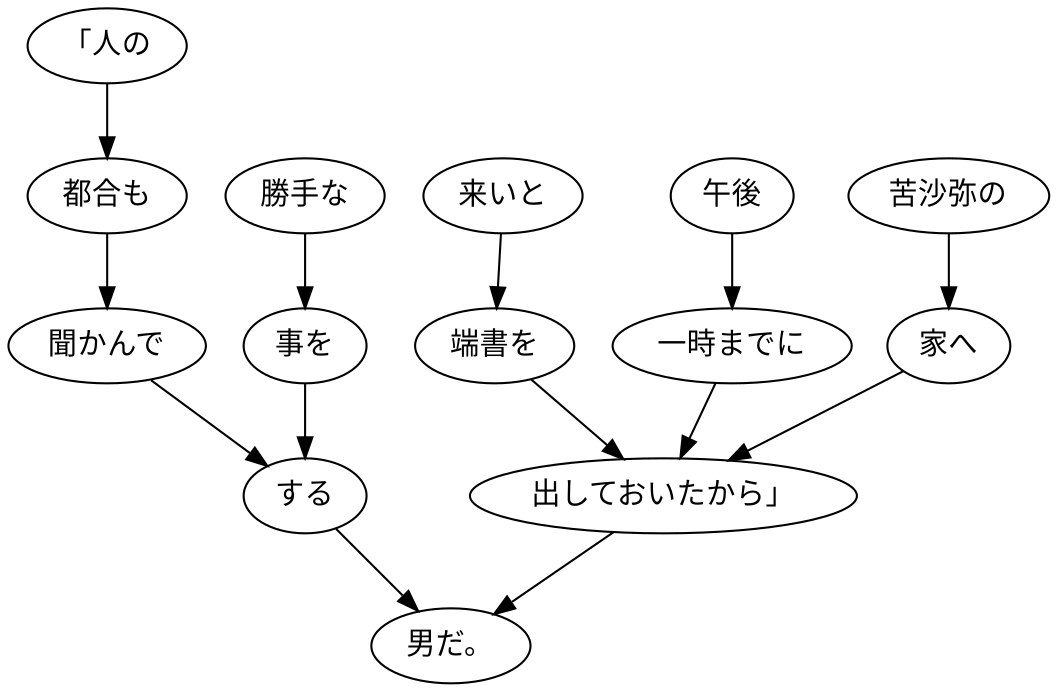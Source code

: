 digraph graph1464 {
	node0 [label="午後"];
	node1 [label="一時までに"];
	node2 [label="苦沙弥の"];
	node3 [label="家へ"];
	node4 [label="来いと"];
	node5 [label="端書を"];
	node6 [label="出しておいたから」"];
	node7 [label="「人の"];
	node8 [label="都合も"];
	node9 [label="聞かんで"];
	node10 [label="勝手な"];
	node11 [label="事を"];
	node12 [label="する"];
	node13 [label="男だ。"];
	node0 -> node1;
	node1 -> node6;
	node2 -> node3;
	node3 -> node6;
	node4 -> node5;
	node5 -> node6;
	node6 -> node13;
	node7 -> node8;
	node8 -> node9;
	node9 -> node12;
	node10 -> node11;
	node11 -> node12;
	node12 -> node13;
}

